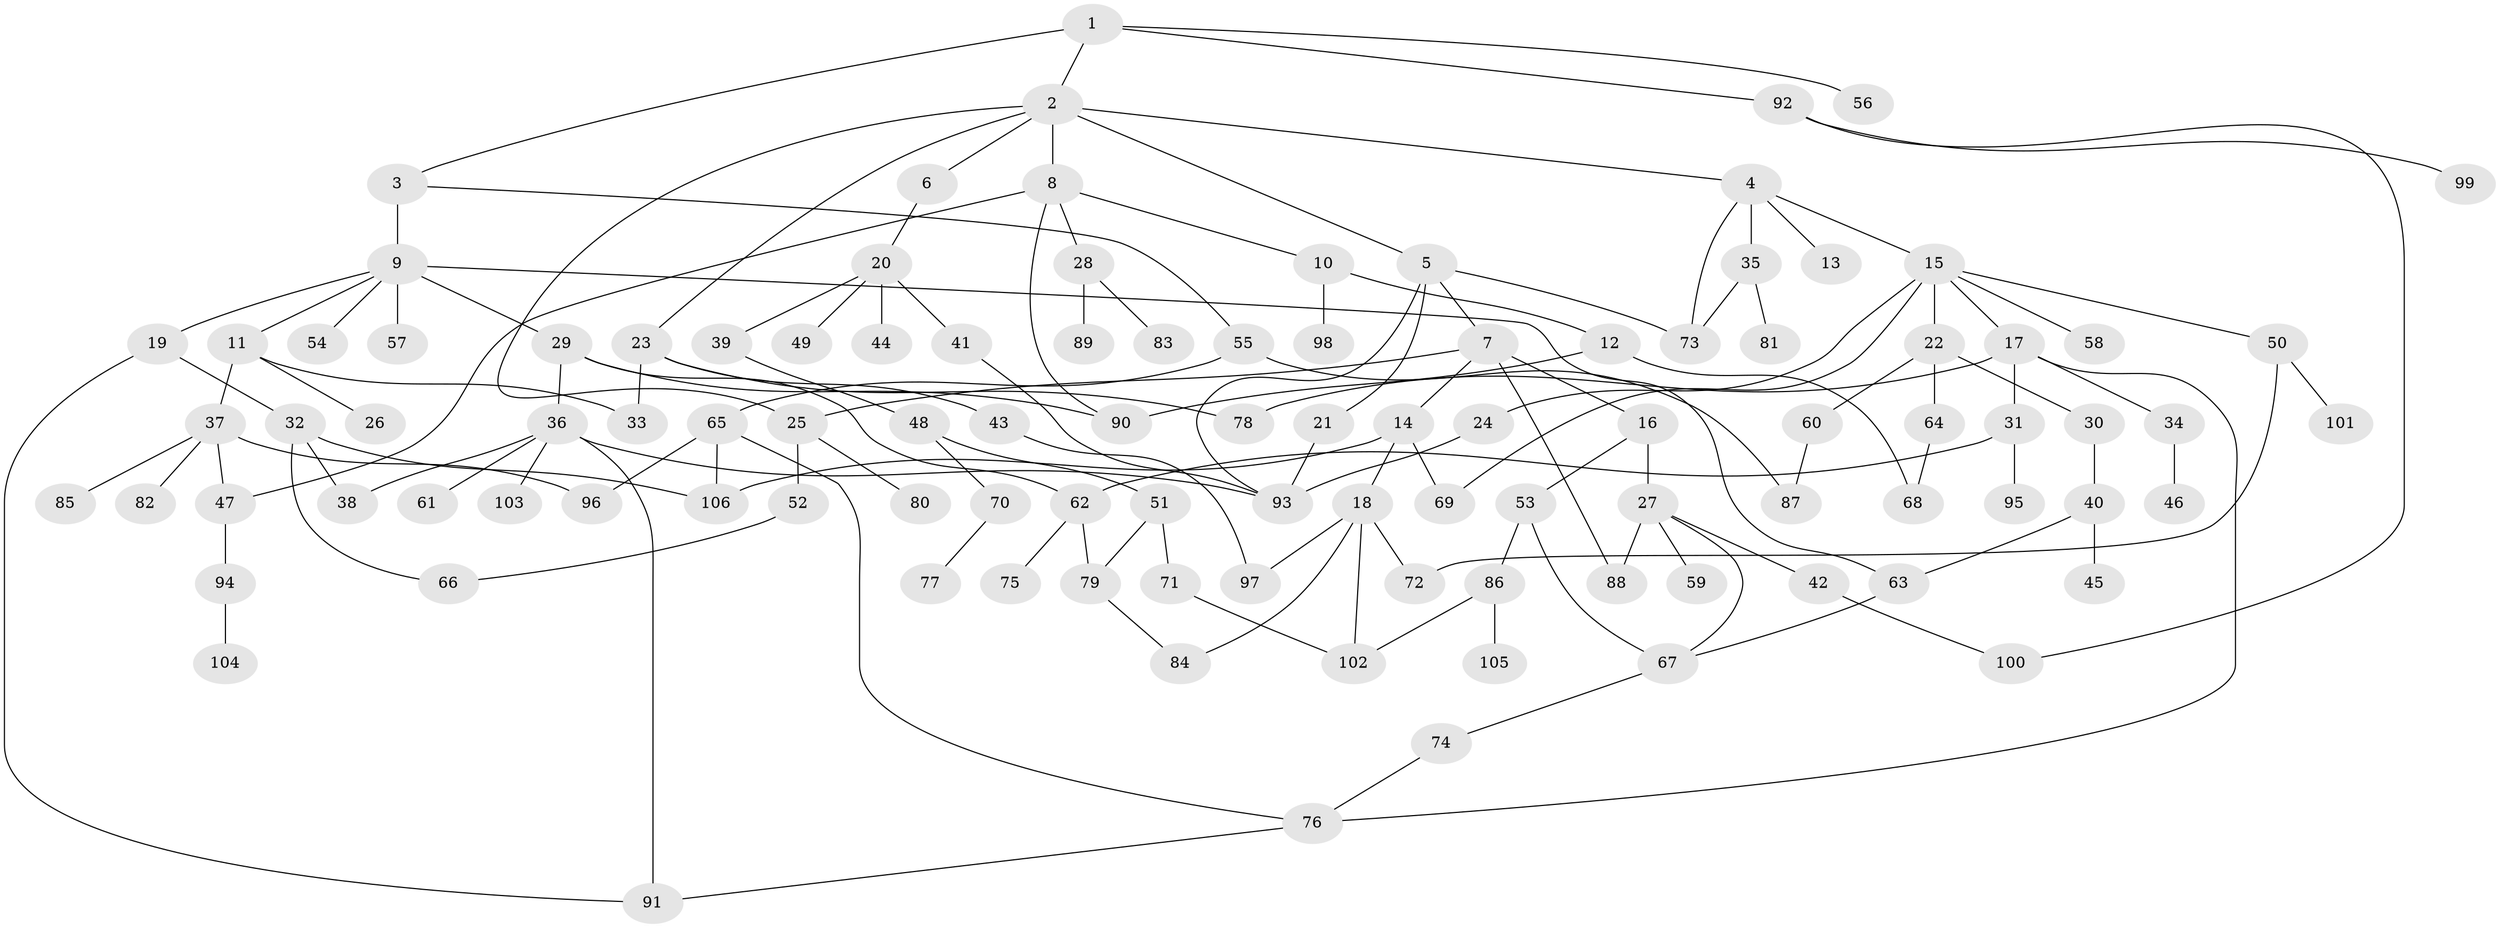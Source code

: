 // Generated by graph-tools (version 1.1) at 2025/25/03/09/25 03:25:29]
// undirected, 106 vertices, 141 edges
graph export_dot {
graph [start="1"]
  node [color=gray90,style=filled];
  1;
  2;
  3;
  4;
  5;
  6;
  7;
  8;
  9;
  10;
  11;
  12;
  13;
  14;
  15;
  16;
  17;
  18;
  19;
  20;
  21;
  22;
  23;
  24;
  25;
  26;
  27;
  28;
  29;
  30;
  31;
  32;
  33;
  34;
  35;
  36;
  37;
  38;
  39;
  40;
  41;
  42;
  43;
  44;
  45;
  46;
  47;
  48;
  49;
  50;
  51;
  52;
  53;
  54;
  55;
  56;
  57;
  58;
  59;
  60;
  61;
  62;
  63;
  64;
  65;
  66;
  67;
  68;
  69;
  70;
  71;
  72;
  73;
  74;
  75;
  76;
  77;
  78;
  79;
  80;
  81;
  82;
  83;
  84;
  85;
  86;
  87;
  88;
  89;
  90;
  91;
  92;
  93;
  94;
  95;
  96;
  97;
  98;
  99;
  100;
  101;
  102;
  103;
  104;
  105;
  106;
  1 -- 2;
  1 -- 3;
  1 -- 56;
  1 -- 92;
  2 -- 4;
  2 -- 5;
  2 -- 6;
  2 -- 8;
  2 -- 23;
  2 -- 25;
  3 -- 9;
  3 -- 55;
  4 -- 13;
  4 -- 15;
  4 -- 35;
  4 -- 73;
  5 -- 7;
  5 -- 21;
  5 -- 93;
  5 -- 73;
  6 -- 20;
  7 -- 14;
  7 -- 16;
  7 -- 88;
  7 -- 25;
  8 -- 10;
  8 -- 28;
  8 -- 90;
  8 -- 47;
  9 -- 11;
  9 -- 19;
  9 -- 29;
  9 -- 54;
  9 -- 57;
  9 -- 63;
  10 -- 12;
  10 -- 98;
  11 -- 26;
  11 -- 37;
  11 -- 33;
  12 -- 68;
  12 -- 90;
  14 -- 18;
  14 -- 106;
  14 -- 69;
  15 -- 17;
  15 -- 22;
  15 -- 24;
  15 -- 50;
  15 -- 58;
  15 -- 69;
  16 -- 27;
  16 -- 53;
  17 -- 31;
  17 -- 34;
  17 -- 76;
  17 -- 78;
  18 -- 97;
  18 -- 102;
  18 -- 72;
  18 -- 84;
  19 -- 32;
  19 -- 91;
  20 -- 39;
  20 -- 41;
  20 -- 44;
  20 -- 49;
  21 -- 93;
  22 -- 30;
  22 -- 60;
  22 -- 64;
  23 -- 33;
  23 -- 43;
  23 -- 78;
  24 -- 93;
  25 -- 52;
  25 -- 80;
  27 -- 42;
  27 -- 59;
  27 -- 67;
  27 -- 88;
  28 -- 83;
  28 -- 89;
  29 -- 36;
  29 -- 62;
  29 -- 90;
  30 -- 40;
  31 -- 95;
  31 -- 62;
  32 -- 66;
  32 -- 106;
  32 -- 38;
  34 -- 46;
  35 -- 73;
  35 -- 81;
  36 -- 38;
  36 -- 61;
  36 -- 93;
  36 -- 103;
  36 -- 91;
  37 -- 47;
  37 -- 82;
  37 -- 85;
  37 -- 96;
  39 -- 48;
  40 -- 45;
  40 -- 63;
  41 -- 93;
  42 -- 100;
  43 -- 97;
  47 -- 94;
  48 -- 51;
  48 -- 70;
  50 -- 72;
  50 -- 101;
  51 -- 71;
  51 -- 79;
  52 -- 66;
  53 -- 86;
  53 -- 67;
  55 -- 65;
  55 -- 87;
  60 -- 87;
  62 -- 75;
  62 -- 79;
  63 -- 67;
  64 -- 68;
  65 -- 96;
  65 -- 106;
  65 -- 76;
  67 -- 74;
  70 -- 77;
  71 -- 102;
  74 -- 76;
  76 -- 91;
  79 -- 84;
  86 -- 102;
  86 -- 105;
  92 -- 99;
  92 -- 100;
  94 -- 104;
}
